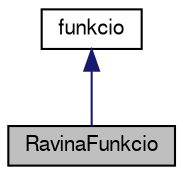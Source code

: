 digraph G
{
  edge [fontname="FreeSans",fontsize="10",labelfontname="FreeSans",labelfontsize="10"];
  node [fontname="FreeSans",fontsize="10",shape=record];
  Node1 [label="RavinaFunkcio",height=0.2,width=0.4,color="black", fillcolor="grey75", style="filled" fontcolor="black"];
  Node2 -> Node1 [dir=back,color="midnightblue",fontsize="10",style="solid",fontname="FreeSans"];
  Node2 [label="funkcio",height=0.2,width=0.4,color="black", fillcolor="white", style="filled",URL="$db/d59/classfunkcio.html",tooltip="Класс для целевой функции."];
}

